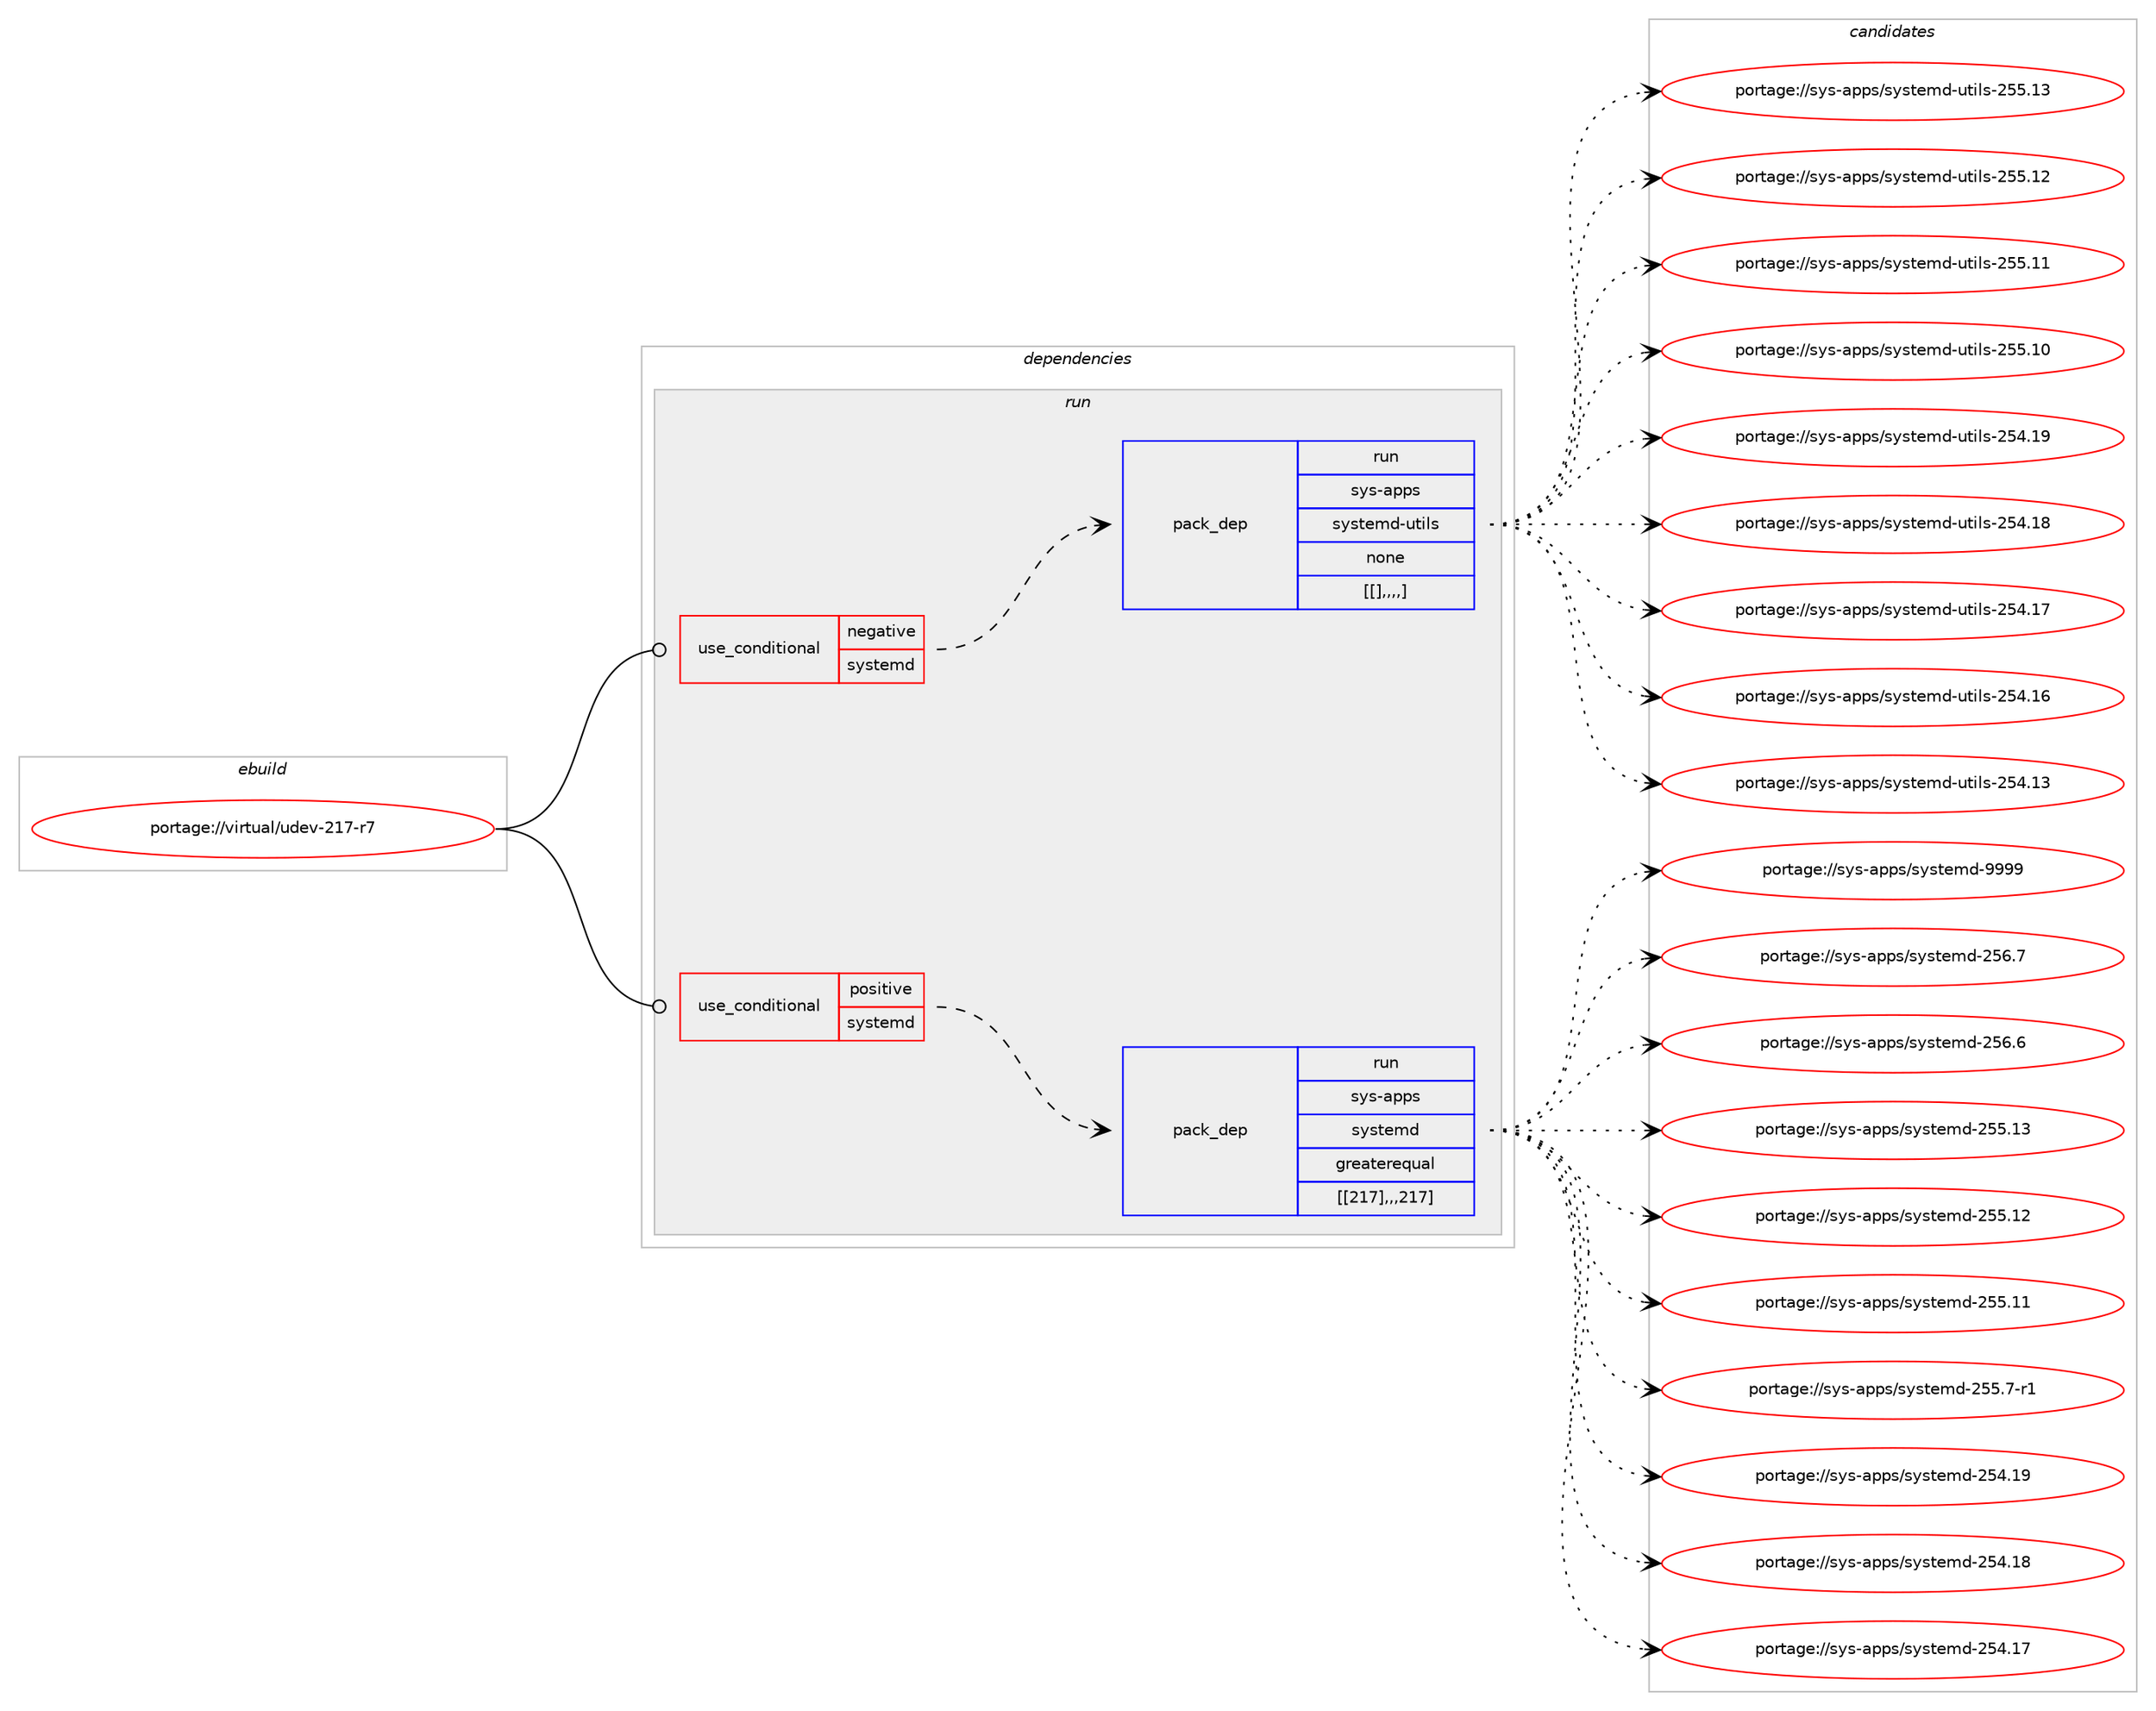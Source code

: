 digraph prolog {

# *************
# Graph options
# *************

newrank=true;
concentrate=true;
compound=true;
graph [rankdir=LR,fontname=Helvetica,fontsize=10,ranksep=1.5];#, ranksep=2.5, nodesep=0.2];
edge  [arrowhead=vee];
node  [fontname=Helvetica,fontsize=10];

# **********
# The ebuild
# **********

subgraph cluster_leftcol {
color=gray;
label=<<i>ebuild</i>>;
id [label="portage://virtual/udev-217-r7", color=red, width=4, href="../virtual/udev-217-r7.svg"];
}

# ****************
# The dependencies
# ****************

subgraph cluster_midcol {
color=gray;
label=<<i>dependencies</i>>;
subgraph cluster_compile {
fillcolor="#eeeeee";
style=filled;
label=<<i>compile</i>>;
}
subgraph cluster_compileandrun {
fillcolor="#eeeeee";
style=filled;
label=<<i>compile and run</i>>;
}
subgraph cluster_run {
fillcolor="#eeeeee";
style=filled;
label=<<i>run</i>>;
subgraph cond476 {
dependency2697 [label=<<TABLE BORDER="0" CELLBORDER="1" CELLSPACING="0" CELLPADDING="4"><TR><TD ROWSPAN="3" CELLPADDING="10">use_conditional</TD></TR><TR><TD>negative</TD></TR><TR><TD>systemd</TD></TR></TABLE>>, shape=none, color=red];
subgraph pack2073 {
dependency2698 [label=<<TABLE BORDER="0" CELLBORDER="1" CELLSPACING="0" CELLPADDING="4" WIDTH="220"><TR><TD ROWSPAN="6" CELLPADDING="30">pack_dep</TD></TR><TR><TD WIDTH="110">run</TD></TR><TR><TD>sys-apps</TD></TR><TR><TD>systemd-utils</TD></TR><TR><TD>none</TD></TR><TR><TD>[[],,,,]</TD></TR></TABLE>>, shape=none, color=blue];
}
dependency2697:e -> dependency2698:w [weight=20,style="dashed",arrowhead="vee"];
}
id:e -> dependency2697:w [weight=20,style="solid",arrowhead="odot"];
subgraph cond477 {
dependency2700 [label=<<TABLE BORDER="0" CELLBORDER="1" CELLSPACING="0" CELLPADDING="4"><TR><TD ROWSPAN="3" CELLPADDING="10">use_conditional</TD></TR><TR><TD>positive</TD></TR><TR><TD>systemd</TD></TR></TABLE>>, shape=none, color=red];
subgraph pack2076 {
dependency2702 [label=<<TABLE BORDER="0" CELLBORDER="1" CELLSPACING="0" CELLPADDING="4" WIDTH="220"><TR><TD ROWSPAN="6" CELLPADDING="30">pack_dep</TD></TR><TR><TD WIDTH="110">run</TD></TR><TR><TD>sys-apps</TD></TR><TR><TD>systemd</TD></TR><TR><TD>greaterequal</TD></TR><TR><TD>[[217],,,217]</TD></TR></TABLE>>, shape=none, color=blue];
}
dependency2700:e -> dependency2702:w [weight=20,style="dashed",arrowhead="vee"];
}
id:e -> dependency2700:w [weight=20,style="solid",arrowhead="odot"];
}
}

# **************
# The candidates
# **************

subgraph cluster_choices {
rank=same;
color=gray;
label=<<i>candidates</i>>;

subgraph choice2070 {
color=black;
nodesep=1;
choice1151211154597112112115471151211151161011091004511711610510811545505353464951 [label="portage://sys-apps/systemd-utils-255.13", color=red, width=4,href="../sys-apps/systemd-utils-255.13.svg"];
choice1151211154597112112115471151211151161011091004511711610510811545505353464950 [label="portage://sys-apps/systemd-utils-255.12", color=red, width=4,href="../sys-apps/systemd-utils-255.12.svg"];
choice1151211154597112112115471151211151161011091004511711610510811545505353464949 [label="portage://sys-apps/systemd-utils-255.11", color=red, width=4,href="../sys-apps/systemd-utils-255.11.svg"];
choice1151211154597112112115471151211151161011091004511711610510811545505353464948 [label="portage://sys-apps/systemd-utils-255.10", color=red, width=4,href="../sys-apps/systemd-utils-255.10.svg"];
choice1151211154597112112115471151211151161011091004511711610510811545505352464957 [label="portage://sys-apps/systemd-utils-254.19", color=red, width=4,href="../sys-apps/systemd-utils-254.19.svg"];
choice1151211154597112112115471151211151161011091004511711610510811545505352464956 [label="portage://sys-apps/systemd-utils-254.18", color=red, width=4,href="../sys-apps/systemd-utils-254.18.svg"];
choice1151211154597112112115471151211151161011091004511711610510811545505352464955 [label="portage://sys-apps/systemd-utils-254.17", color=red, width=4,href="../sys-apps/systemd-utils-254.17.svg"];
choice1151211154597112112115471151211151161011091004511711610510811545505352464954 [label="portage://sys-apps/systemd-utils-254.16", color=red, width=4,href="../sys-apps/systemd-utils-254.16.svg"];
choice1151211154597112112115471151211151161011091004511711610510811545505352464951 [label="portage://sys-apps/systemd-utils-254.13", color=red, width=4,href="../sys-apps/systemd-utils-254.13.svg"];
dependency2698:e -> choice1151211154597112112115471151211151161011091004511711610510811545505353464951:w [style=dotted,weight="100"];
dependency2698:e -> choice1151211154597112112115471151211151161011091004511711610510811545505353464950:w [style=dotted,weight="100"];
dependency2698:e -> choice1151211154597112112115471151211151161011091004511711610510811545505353464949:w [style=dotted,weight="100"];
dependency2698:e -> choice1151211154597112112115471151211151161011091004511711610510811545505353464948:w [style=dotted,weight="100"];
dependency2698:e -> choice1151211154597112112115471151211151161011091004511711610510811545505352464957:w [style=dotted,weight="100"];
dependency2698:e -> choice1151211154597112112115471151211151161011091004511711610510811545505352464956:w [style=dotted,weight="100"];
dependency2698:e -> choice1151211154597112112115471151211151161011091004511711610510811545505352464955:w [style=dotted,weight="100"];
dependency2698:e -> choice1151211154597112112115471151211151161011091004511711610510811545505352464954:w [style=dotted,weight="100"];
dependency2698:e -> choice1151211154597112112115471151211151161011091004511711610510811545505352464951:w [style=dotted,weight="100"];
}
subgraph choice2078 {
color=black;
nodesep=1;
choice1151211154597112112115471151211151161011091004557575757 [label="portage://sys-apps/systemd-9999", color=red, width=4,href="../sys-apps/systemd-9999.svg"];
choice115121115459711211211547115121115116101109100455053544655 [label="portage://sys-apps/systemd-256.7", color=red, width=4,href="../sys-apps/systemd-256.7.svg"];
choice115121115459711211211547115121115116101109100455053544654 [label="portage://sys-apps/systemd-256.6", color=red, width=4,href="../sys-apps/systemd-256.6.svg"];
choice11512111545971121121154711512111511610110910045505353464951 [label="portage://sys-apps/systemd-255.13", color=red, width=4,href="../sys-apps/systemd-255.13.svg"];
choice11512111545971121121154711512111511610110910045505353464950 [label="portage://sys-apps/systemd-255.12", color=red, width=4,href="../sys-apps/systemd-255.12.svg"];
choice11512111545971121121154711512111511610110910045505353464949 [label="portage://sys-apps/systemd-255.11", color=red, width=4,href="../sys-apps/systemd-255.11.svg"];
choice1151211154597112112115471151211151161011091004550535346554511449 [label="portage://sys-apps/systemd-255.7-r1", color=red, width=4,href="../sys-apps/systemd-255.7-r1.svg"];
choice11512111545971121121154711512111511610110910045505352464957 [label="portage://sys-apps/systemd-254.19", color=red, width=4,href="../sys-apps/systemd-254.19.svg"];
choice11512111545971121121154711512111511610110910045505352464956 [label="portage://sys-apps/systemd-254.18", color=red, width=4,href="../sys-apps/systemd-254.18.svg"];
choice11512111545971121121154711512111511610110910045505352464955 [label="portage://sys-apps/systemd-254.17", color=red, width=4,href="../sys-apps/systemd-254.17.svg"];
dependency2702:e -> choice1151211154597112112115471151211151161011091004557575757:w [style=dotted,weight="100"];
dependency2702:e -> choice115121115459711211211547115121115116101109100455053544655:w [style=dotted,weight="100"];
dependency2702:e -> choice115121115459711211211547115121115116101109100455053544654:w [style=dotted,weight="100"];
dependency2702:e -> choice11512111545971121121154711512111511610110910045505353464951:w [style=dotted,weight="100"];
dependency2702:e -> choice11512111545971121121154711512111511610110910045505353464950:w [style=dotted,weight="100"];
dependency2702:e -> choice11512111545971121121154711512111511610110910045505353464949:w [style=dotted,weight="100"];
dependency2702:e -> choice1151211154597112112115471151211151161011091004550535346554511449:w [style=dotted,weight="100"];
dependency2702:e -> choice11512111545971121121154711512111511610110910045505352464957:w [style=dotted,weight="100"];
dependency2702:e -> choice11512111545971121121154711512111511610110910045505352464956:w [style=dotted,weight="100"];
dependency2702:e -> choice11512111545971121121154711512111511610110910045505352464955:w [style=dotted,weight="100"];
}
}

}
